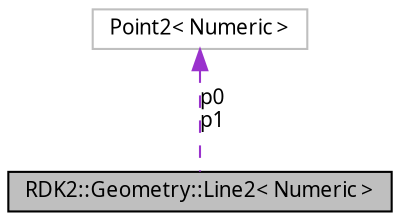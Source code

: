 digraph G
{
  edge [fontname="FreeSans.ttf",fontsize=10,labelfontname="FreeSans.ttf",labelfontsize=10];
  node [fontname="FreeSans.ttf",fontsize=10,shape=record];
  Node1 [label="RDK2::Geometry::Line2\< Numeric \>",height=0.2,width=0.4,color="black", fillcolor="grey75", style="filled" fontcolor="black"];
  Node2 -> Node1 [dir=back,color="darkorchid3",fontsize=10,style="dashed",label="p0\np1",fontname="FreeSans.ttf"];
  Node2 [label="Point2\< Numeric \>",height=0.2,width=0.4,color="grey75", fillcolor="white", style="filled"];
}
